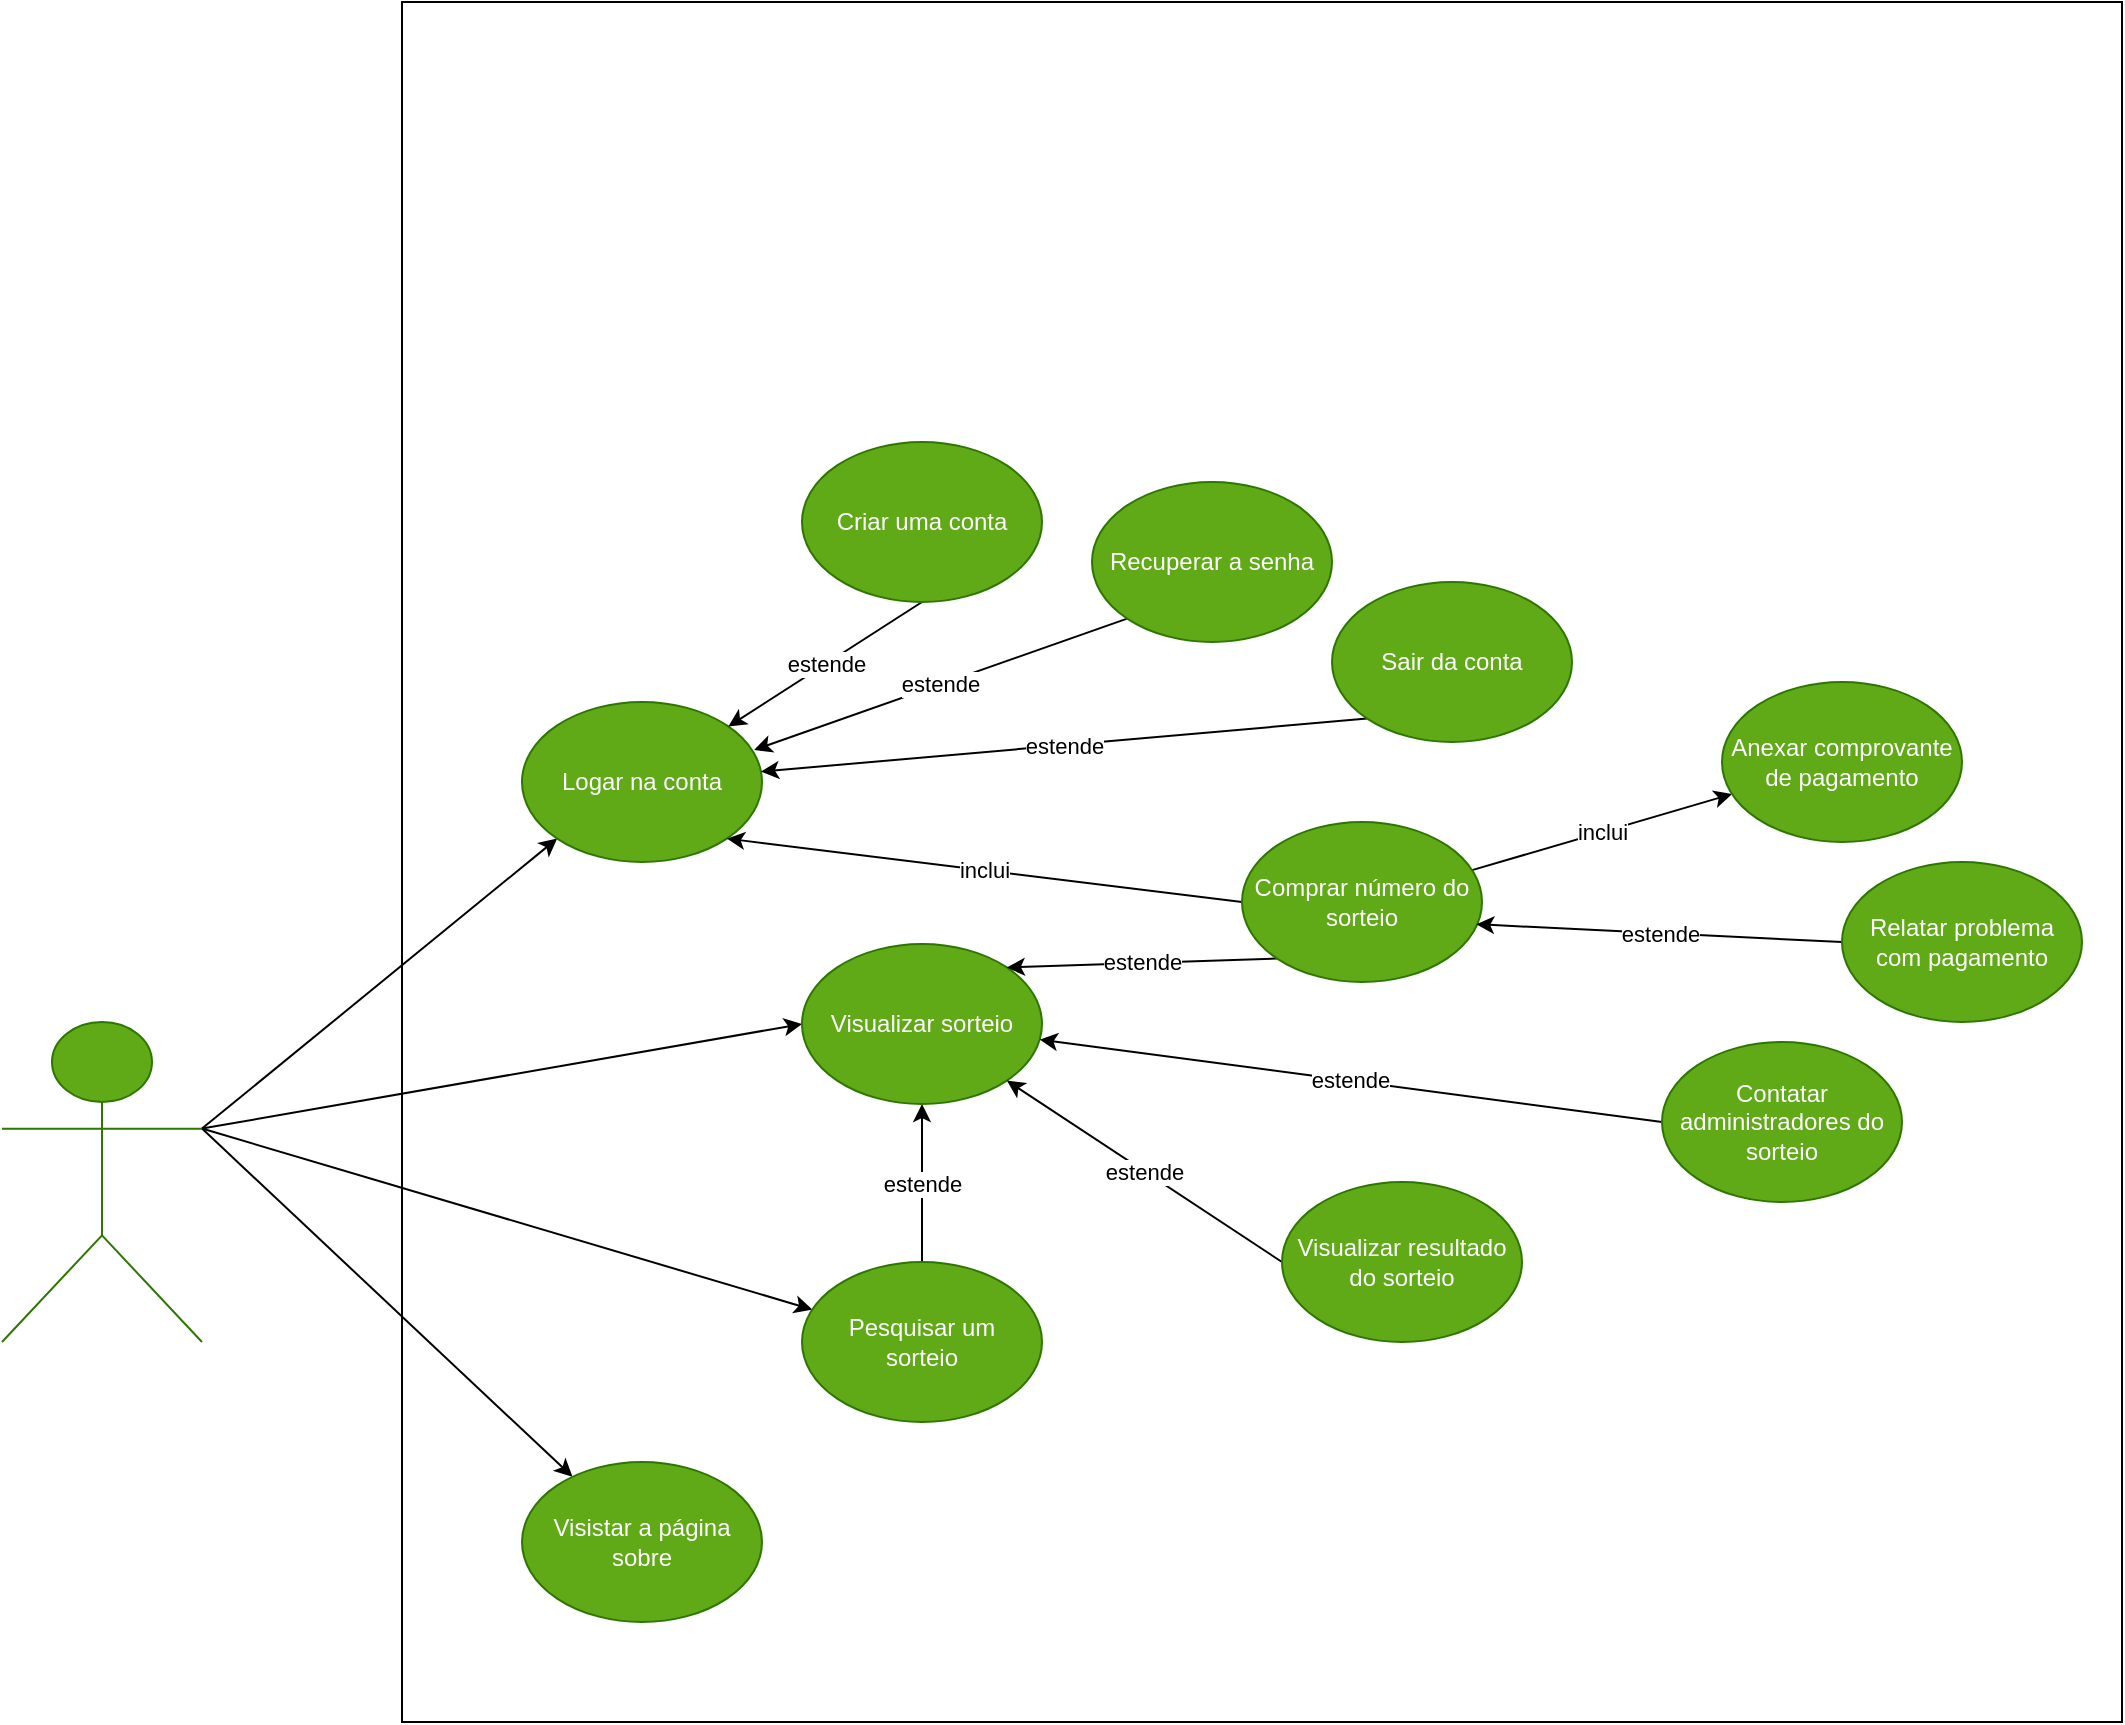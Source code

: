 <mxfile>
    <diagram id="-Ll9R20rA_O28f0e-qG-" name="Caso de uso">
        <mxGraphModel dx="939" dy="416" grid="1" gridSize="10" guides="1" tooltips="1" connect="1" arrows="1" fold="1" page="1" pageScale="1" pageWidth="3300" pageHeight="4681" math="0" shadow="0">
            <root>
                <mxCell id="0"/>
                <mxCell id="1" parent="0"/>
                <mxCell id="5" value="" style="whiteSpace=wrap;html=1;aspect=fixed;" parent="1" vertex="1">
                    <mxGeometry x="490" y="1870" width="860" height="860" as="geometry"/>
                </mxCell>
                <mxCell id="16" style="edgeStyle=none;html=1;exitX=1;exitY=0.333;exitDx=0;exitDy=0;exitPerimeter=0;" edge="1" parent="1" source="2" target="13">
                    <mxGeometry relative="1" as="geometry"/>
                </mxCell>
                <mxCell id="17" style="edgeStyle=none;html=1;exitX=1;exitY=0.333;exitDx=0;exitDy=0;exitPerimeter=0;" edge="1" parent="1" source="2" target="9">
                    <mxGeometry relative="1" as="geometry"/>
                </mxCell>
                <mxCell id="18" style="edgeStyle=none;html=1;exitX=1;exitY=0.333;exitDx=0;exitDy=0;exitPerimeter=0;entryX=0;entryY=1;entryDx=0;entryDy=0;" edge="1" parent="1" source="2" target="8">
                    <mxGeometry relative="1" as="geometry"/>
                </mxCell>
                <mxCell id="33" style="edgeStyle=none;html=1;exitX=1;exitY=0.333;exitDx=0;exitDy=0;exitPerimeter=0;entryX=0;entryY=0.5;entryDx=0;entryDy=0;" edge="1" parent="1" source="2" target="31">
                    <mxGeometry relative="1" as="geometry"/>
                </mxCell>
                <mxCell id="2" value="Estudante" style="shape=umlActor;verticalLabelPosition=bottom;verticalAlign=top;html=1;outlineConnect=0;fillColor=#60a917;fontColor=#ffffff;strokeColor=#2D7600;" parent="1" vertex="1">
                    <mxGeometry x="290" y="2380" width="100" height="160" as="geometry"/>
                </mxCell>
                <mxCell id="8" value="Logar na conta" style="ellipse;whiteSpace=wrap;html=1;fillColor=#60a917;fontColor=#ffffff;strokeColor=#2D7600;" parent="1" vertex="1">
                    <mxGeometry x="550" y="2220" width="120" height="80" as="geometry"/>
                </mxCell>
                <mxCell id="50" value="estende" style="edgeStyle=none;html=1;exitX=0.5;exitY=0;exitDx=0;exitDy=0;entryX=0.5;entryY=1;entryDx=0;entryDy=0;" edge="1" parent="1" source="9" target="31">
                    <mxGeometry relative="1" as="geometry"/>
                </mxCell>
                <mxCell id="9" value="Pesquisar um &lt;br&gt;sorteio" style="ellipse;whiteSpace=wrap;html=1;fillColor=#60a917;fontColor=#ffffff;strokeColor=#2D7600;" vertex="1" parent="1">
                    <mxGeometry x="690" y="2500" width="120" height="80" as="geometry"/>
                </mxCell>
                <mxCell id="13" value="Visistar a página sobre" style="ellipse;whiteSpace=wrap;html=1;fillColor=#60a917;fontColor=#ffffff;strokeColor=#2D7600;" vertex="1" parent="1">
                    <mxGeometry x="550" y="2600" width="120" height="80" as="geometry"/>
                </mxCell>
                <mxCell id="23" value="estende" style="edgeStyle=none;html=1;exitX=0.5;exitY=1;exitDx=0;exitDy=0;" edge="1" parent="1" source="19" target="8">
                    <mxGeometry relative="1" as="geometry"/>
                </mxCell>
                <mxCell id="19" value="Criar uma conta" style="ellipse;whiteSpace=wrap;html=1;fillColor=#60a917;fontColor=#ffffff;strokeColor=#2D7600;" vertex="1" parent="1">
                    <mxGeometry x="690" y="2090" width="120" height="80" as="geometry"/>
                </mxCell>
                <mxCell id="25" value="estende" style="edgeStyle=none;html=1;exitX=0;exitY=1;exitDx=0;exitDy=0;entryX=0.967;entryY=0.3;entryDx=0;entryDy=0;entryPerimeter=0;" edge="1" parent="1" source="21" target="8">
                    <mxGeometry relative="1" as="geometry">
                        <mxPoint x="660" y="2250" as="targetPoint"/>
                    </mxGeometry>
                </mxCell>
                <mxCell id="21" value="Recuperar a senha" style="ellipse;whiteSpace=wrap;html=1;fillColor=#60a917;fontColor=#ffffff;strokeColor=#2D7600;" vertex="1" parent="1">
                    <mxGeometry x="835" y="2110" width="120" height="80" as="geometry"/>
                </mxCell>
                <mxCell id="30" value="estende" style="edgeStyle=none;html=1;exitX=0;exitY=1;exitDx=0;exitDy=0;" edge="1" parent="1" source="28" target="8">
                    <mxGeometry relative="1" as="geometry"/>
                </mxCell>
                <mxCell id="28" value="Sair da conta" style="ellipse;whiteSpace=wrap;html=1;fillColor=#60a917;fontColor=#ffffff;strokeColor=#2D7600;" vertex="1" parent="1">
                    <mxGeometry x="955" y="2160" width="120" height="80" as="geometry"/>
                </mxCell>
                <mxCell id="31" value="Visualizar sorteio" style="ellipse;whiteSpace=wrap;html=1;fillColor=#60a917;fontColor=#ffffff;strokeColor=#2D7600;" vertex="1" parent="1">
                    <mxGeometry x="690" y="2341" width="120" height="80" as="geometry"/>
                </mxCell>
                <mxCell id="37" value="inclui" style="edgeStyle=none;html=1;exitX=0;exitY=0.5;exitDx=0;exitDy=0;entryX=1;entryY=1;entryDx=0;entryDy=0;" edge="1" parent="1" source="34" target="8">
                    <mxGeometry relative="1" as="geometry"/>
                </mxCell>
                <mxCell id="39" value="inclui" style="edgeStyle=none;html=1;" edge="1" parent="1" source="34" target="38">
                    <mxGeometry relative="1" as="geometry"/>
                </mxCell>
                <mxCell id="49" value="estende" style="edgeStyle=none;html=1;exitX=0;exitY=1;exitDx=0;exitDy=0;entryX=1;entryY=0;entryDx=0;entryDy=0;" edge="1" parent="1" source="34" target="31">
                    <mxGeometry relative="1" as="geometry"/>
                </mxCell>
                <mxCell id="34" value="Comprar número do sorteio" style="ellipse;whiteSpace=wrap;html=1;fillColor=#60a917;fontColor=#ffffff;strokeColor=#2D7600;" vertex="1" parent="1">
                    <mxGeometry x="910" y="2280" width="120" height="80" as="geometry"/>
                </mxCell>
                <mxCell id="38" value="Anexar comprovante de pagamento" style="ellipse;whiteSpace=wrap;html=1;fillColor=#60a917;fontColor=#ffffff;strokeColor=#2D7600;" vertex="1" parent="1">
                    <mxGeometry x="1150" y="2210" width="120" height="80" as="geometry"/>
                </mxCell>
                <mxCell id="44" value="estende" style="edgeStyle=none;html=1;exitX=0;exitY=0.5;exitDx=0;exitDy=0;entryX=1;entryY=1;entryDx=0;entryDy=0;" edge="1" parent="1" source="42" target="31">
                    <mxGeometry relative="1" as="geometry"/>
                </mxCell>
                <mxCell id="42" value="Visualizar resultado do sorteio" style="ellipse;whiteSpace=wrap;html=1;fillColor=#60a917;fontColor=#ffffff;strokeColor=#2D7600;" vertex="1" parent="1">
                    <mxGeometry x="930" y="2460" width="120" height="80" as="geometry"/>
                </mxCell>
                <mxCell id="48" value="estende" style="edgeStyle=none;html=1;exitX=0;exitY=0.5;exitDx=0;exitDy=0;" edge="1" parent="1" source="46" target="31">
                    <mxGeometry relative="1" as="geometry"/>
                </mxCell>
                <mxCell id="46" value="Contatar administradores do sorteio" style="ellipse;whiteSpace=wrap;html=1;fillColor=#60a917;fontColor=#ffffff;strokeColor=#2D7600;" vertex="1" parent="1">
                    <mxGeometry x="1120" y="2390" width="120" height="80" as="geometry"/>
                </mxCell>
                <mxCell id="54" value="estende" style="edgeStyle=none;html=1;exitX=0;exitY=0.5;exitDx=0;exitDy=0;entryX=0.976;entryY=0.639;entryDx=0;entryDy=0;entryPerimeter=0;" edge="1" parent="1" source="52" target="34">
                    <mxGeometry relative="1" as="geometry"/>
                </mxCell>
                <mxCell id="52" value="Relatar problema com pagamento" style="ellipse;whiteSpace=wrap;html=1;fillColor=#60a917;fontColor=#ffffff;strokeColor=#2D7600;" vertex="1" parent="1">
                    <mxGeometry x="1210" y="2300" width="120" height="80" as="geometry"/>
                </mxCell>
            </root>
        </mxGraphModel>
    </diagram>
</mxfile>
